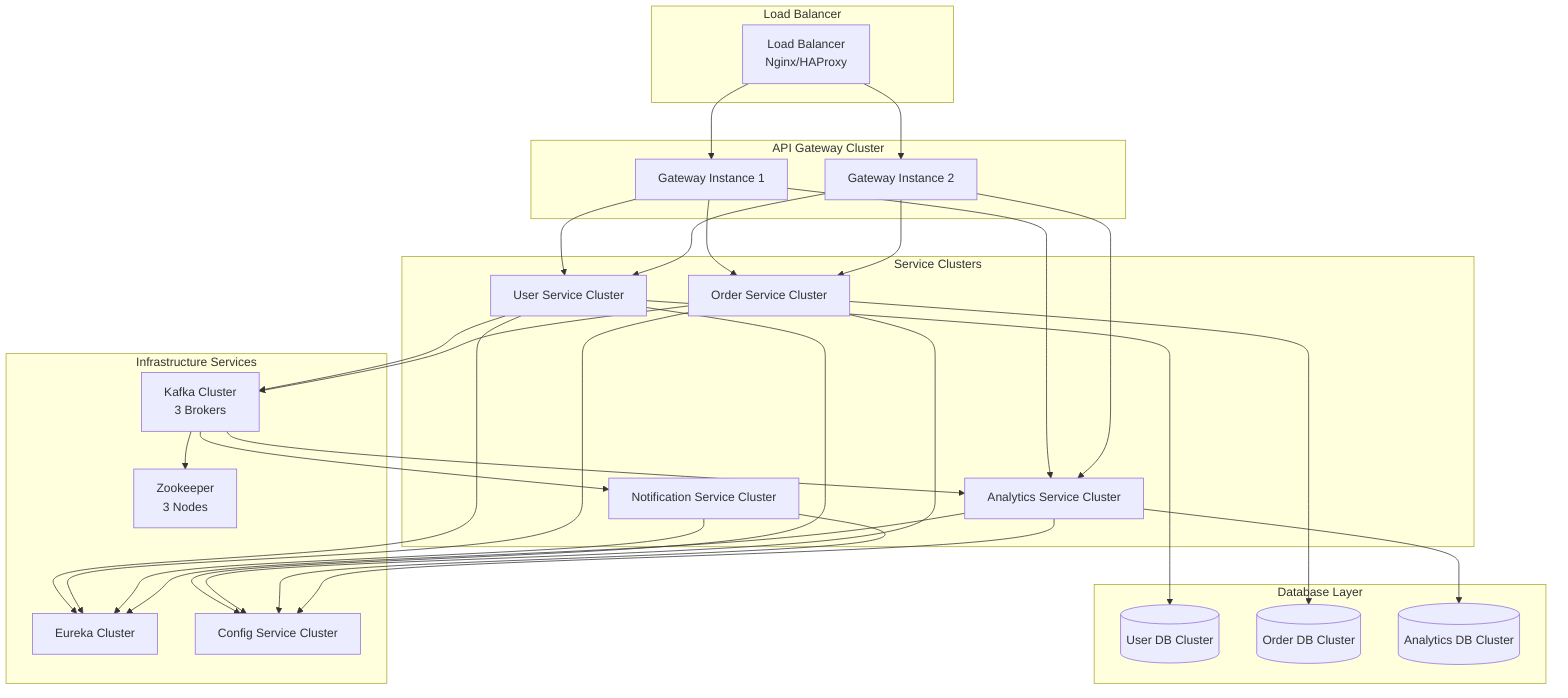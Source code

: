 %% Deployment Architecture
graph TB
    subgraph "Load Balancer"
        LB[Load Balancer<br/>Nginx/HAProxy]
    end
    
    subgraph "API Gateway Cluster"
        Gateway1[Gateway Instance 1]
        Gateway2[Gateway Instance 2]
    end
    
    subgraph "Service Clusters"
        UserCluster[User Service Cluster]
        OrderCluster[Order Service Cluster]
        NotificationCluster[Notification Service Cluster]
        AnalyticsCluster[Analytics Service Cluster]
    end
    
    subgraph "Infrastructure Services"
        DiscoveryCluster[Eureka Cluster]
        ConfigCluster[Config Service Cluster]
        KafkaCluster[Kafka Cluster<br/>3 Brokers]
        Zookeeper[Zookeeper<br/>3 Nodes]
    end
    
    subgraph "Database Layer"
        UserDBCluster[(User DB Cluster)]
        OrderDBCluster[(Order DB Cluster)]
        AnalyticsDBCluster[(Analytics DB Cluster)]
    end
    
    LB --> Gateway1
    LB --> Gateway2
    Gateway1 --> UserCluster
    Gateway1 --> OrderCluster
    Gateway1 --> AnalyticsCluster
    Gateway2 --> UserCluster
    Gateway2 --> OrderCluster
    Gateway2 --> AnalyticsCluster
    
    UserCluster --> DiscoveryCluster
    OrderCluster --> DiscoveryCluster
    NotificationCluster --> DiscoveryCluster
    AnalyticsCluster --> DiscoveryCluster
    
    UserCluster --> ConfigCluster
    OrderCluster --> ConfigCluster
    NotificationCluster --> ConfigCluster
    AnalyticsCluster --> ConfigCluster
    
    UserCluster --> UserDBCluster
    OrderCluster --> OrderDBCluster
    AnalyticsCluster --> AnalyticsDBCluster
    
    UserCluster --> KafkaCluster
    OrderCluster --> KafkaCluster
    KafkaCluster --> NotificationCluster
    KafkaCluster --> AnalyticsCluster
    KafkaCluster --> Zookeeper